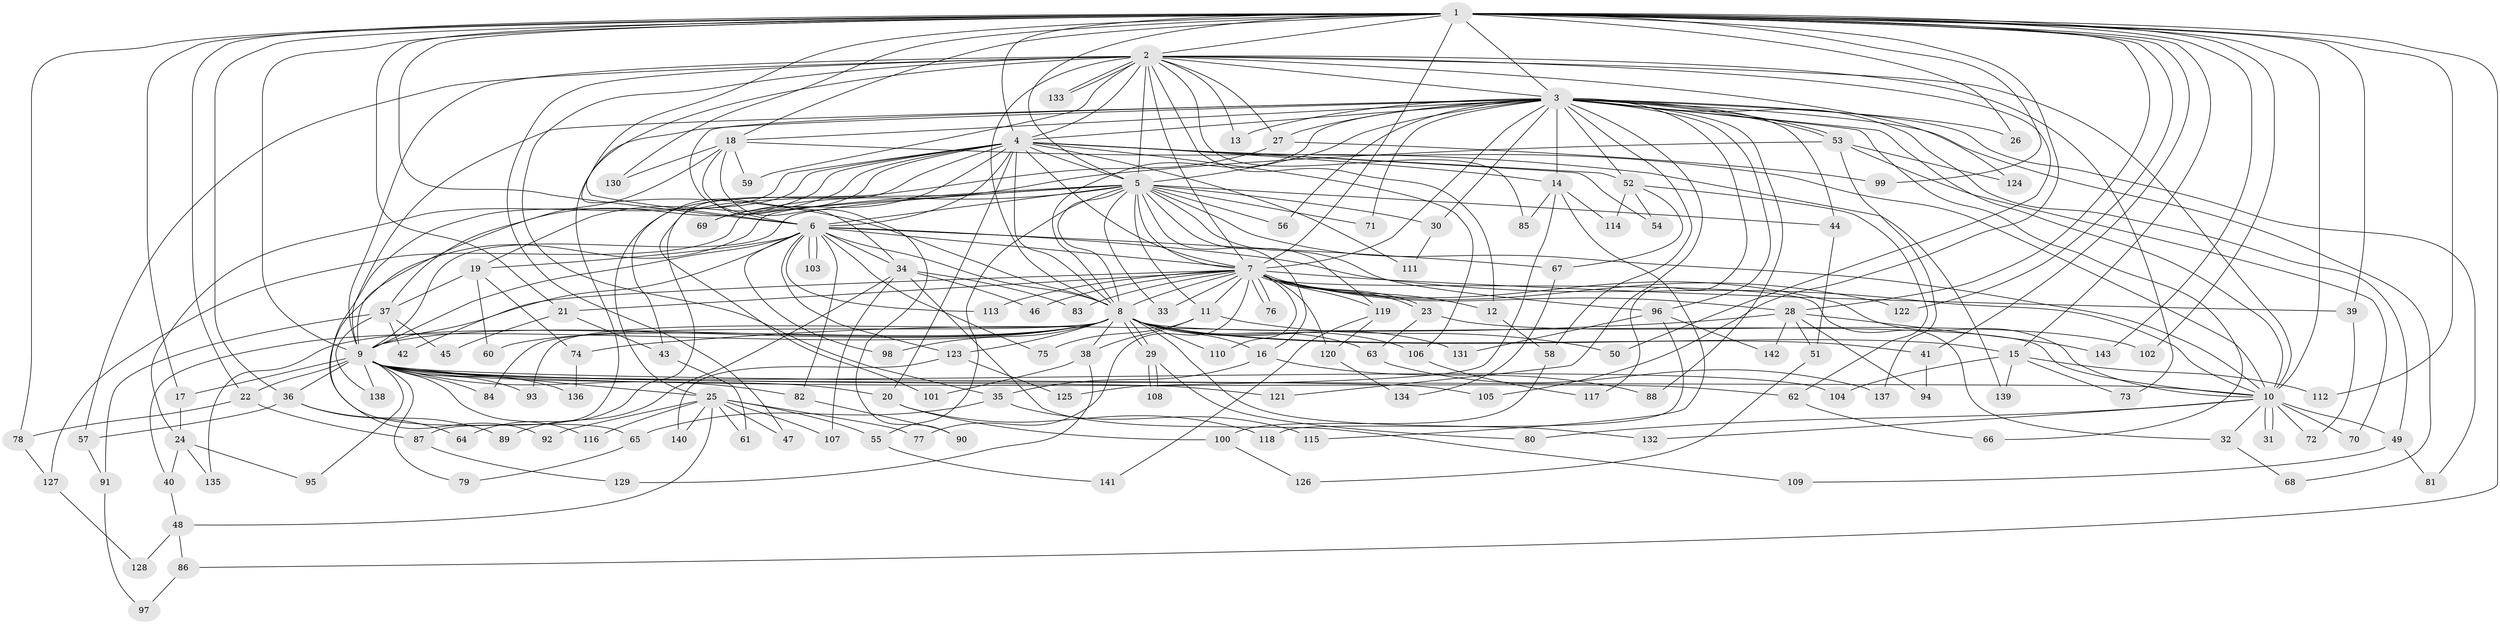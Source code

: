 // Generated by graph-tools (version 1.1) at 2025/34/03/09/25 02:34:50]
// undirected, 143 vertices, 311 edges
graph export_dot {
graph [start="1"]
  node [color=gray90,style=filled];
  1;
  2;
  3;
  4;
  5;
  6;
  7;
  8;
  9;
  10;
  11;
  12;
  13;
  14;
  15;
  16;
  17;
  18;
  19;
  20;
  21;
  22;
  23;
  24;
  25;
  26;
  27;
  28;
  29;
  30;
  31;
  32;
  33;
  34;
  35;
  36;
  37;
  38;
  39;
  40;
  41;
  42;
  43;
  44;
  45;
  46;
  47;
  48;
  49;
  50;
  51;
  52;
  53;
  54;
  55;
  56;
  57;
  58;
  59;
  60;
  61;
  62;
  63;
  64;
  65;
  66;
  67;
  68;
  69;
  70;
  71;
  72;
  73;
  74;
  75;
  76;
  77;
  78;
  79;
  80;
  81;
  82;
  83;
  84;
  85;
  86;
  87;
  88;
  89;
  90;
  91;
  92;
  93;
  94;
  95;
  96;
  97;
  98;
  99;
  100;
  101;
  102;
  103;
  104;
  105;
  106;
  107;
  108;
  109;
  110;
  111;
  112;
  113;
  114;
  115;
  116;
  117;
  118;
  119;
  120;
  121;
  122;
  123;
  124;
  125;
  126;
  127;
  128;
  129;
  130;
  131;
  132;
  133;
  134;
  135;
  136;
  137;
  138;
  139;
  140;
  141;
  142;
  143;
  1 -- 2;
  1 -- 3;
  1 -- 4;
  1 -- 5;
  1 -- 6;
  1 -- 7;
  1 -- 8;
  1 -- 9;
  1 -- 10;
  1 -- 15;
  1 -- 17;
  1 -- 18;
  1 -- 21;
  1 -- 22;
  1 -- 26;
  1 -- 28;
  1 -- 36;
  1 -- 39;
  1 -- 41;
  1 -- 78;
  1 -- 86;
  1 -- 99;
  1 -- 102;
  1 -- 105;
  1 -- 112;
  1 -- 122;
  1 -- 130;
  1 -- 143;
  2 -- 3;
  2 -- 4;
  2 -- 5;
  2 -- 6;
  2 -- 7;
  2 -- 8;
  2 -- 9;
  2 -- 10;
  2 -- 12;
  2 -- 13;
  2 -- 27;
  2 -- 35;
  2 -- 47;
  2 -- 50;
  2 -- 57;
  2 -- 59;
  2 -- 73;
  2 -- 85;
  2 -- 124;
  2 -- 133;
  2 -- 133;
  3 -- 4;
  3 -- 5;
  3 -- 6;
  3 -- 7;
  3 -- 8;
  3 -- 9;
  3 -- 10;
  3 -- 13;
  3 -- 14;
  3 -- 18;
  3 -- 26;
  3 -- 27;
  3 -- 30;
  3 -- 44;
  3 -- 49;
  3 -- 52;
  3 -- 53;
  3 -- 53;
  3 -- 56;
  3 -- 58;
  3 -- 66;
  3 -- 68;
  3 -- 71;
  3 -- 81;
  3 -- 87;
  3 -- 88;
  3 -- 96;
  3 -- 117;
  3 -- 121;
  4 -- 5;
  4 -- 6;
  4 -- 7;
  4 -- 8;
  4 -- 9;
  4 -- 10;
  4 -- 14;
  4 -- 19;
  4 -- 20;
  4 -- 24;
  4 -- 25;
  4 -- 52;
  4 -- 54;
  4 -- 65;
  4 -- 69;
  4 -- 101;
  4 -- 106;
  4 -- 111;
  5 -- 6;
  5 -- 7;
  5 -- 8;
  5 -- 9;
  5 -- 10;
  5 -- 11;
  5 -- 16;
  5 -- 30;
  5 -- 33;
  5 -- 44;
  5 -- 55;
  5 -- 56;
  5 -- 69;
  5 -- 71;
  5 -- 92;
  5 -- 96;
  5 -- 119;
  5 -- 127;
  6 -- 7;
  6 -- 8;
  6 -- 9;
  6 -- 10;
  6 -- 19;
  6 -- 34;
  6 -- 42;
  6 -- 67;
  6 -- 75;
  6 -- 82;
  6 -- 98;
  6 -- 103;
  6 -- 103;
  6 -- 113;
  6 -- 123;
  7 -- 8;
  7 -- 9;
  7 -- 10;
  7 -- 11;
  7 -- 12;
  7 -- 21;
  7 -- 23;
  7 -- 23;
  7 -- 28;
  7 -- 32;
  7 -- 33;
  7 -- 39;
  7 -- 46;
  7 -- 76;
  7 -- 76;
  7 -- 77;
  7 -- 83;
  7 -- 110;
  7 -- 113;
  7 -- 119;
  7 -- 120;
  7 -- 122;
  8 -- 9;
  8 -- 10;
  8 -- 15;
  8 -- 16;
  8 -- 29;
  8 -- 29;
  8 -- 38;
  8 -- 40;
  8 -- 41;
  8 -- 60;
  8 -- 63;
  8 -- 84;
  8 -- 93;
  8 -- 98;
  8 -- 106;
  8 -- 110;
  8 -- 123;
  8 -- 131;
  8 -- 132;
  8 -- 135;
  9 -- 10;
  9 -- 17;
  9 -- 20;
  9 -- 22;
  9 -- 25;
  9 -- 36;
  9 -- 62;
  9 -- 79;
  9 -- 82;
  9 -- 84;
  9 -- 93;
  9 -- 95;
  9 -- 104;
  9 -- 105;
  9 -- 116;
  9 -- 121;
  9 -- 136;
  9 -- 138;
  10 -- 31;
  10 -- 31;
  10 -- 32;
  10 -- 49;
  10 -- 70;
  10 -- 72;
  10 -- 80;
  10 -- 132;
  11 -- 38;
  11 -- 50;
  11 -- 75;
  12 -- 58;
  14 -- 85;
  14 -- 114;
  14 -- 115;
  14 -- 125;
  15 -- 73;
  15 -- 104;
  15 -- 112;
  15 -- 139;
  16 -- 35;
  16 -- 88;
  17 -- 24;
  18 -- 34;
  18 -- 37;
  18 -- 59;
  18 -- 90;
  18 -- 130;
  18 -- 139;
  19 -- 37;
  19 -- 60;
  19 -- 74;
  20 -- 100;
  20 -- 118;
  21 -- 43;
  21 -- 45;
  22 -- 78;
  22 -- 87;
  23 -- 63;
  23 -- 102;
  24 -- 40;
  24 -- 95;
  24 -- 135;
  25 -- 47;
  25 -- 48;
  25 -- 55;
  25 -- 61;
  25 -- 77;
  25 -- 92;
  25 -- 107;
  25 -- 116;
  25 -- 140;
  27 -- 43;
  27 -- 99;
  28 -- 51;
  28 -- 74;
  28 -- 94;
  28 -- 142;
  28 -- 143;
  29 -- 80;
  29 -- 108;
  29 -- 108;
  30 -- 111;
  32 -- 68;
  34 -- 46;
  34 -- 83;
  34 -- 89;
  34 -- 107;
  34 -- 109;
  35 -- 65;
  35 -- 115;
  36 -- 57;
  36 -- 64;
  36 -- 89;
  37 -- 42;
  37 -- 45;
  37 -- 91;
  37 -- 138;
  38 -- 101;
  38 -- 129;
  39 -- 72;
  40 -- 48;
  41 -- 94;
  43 -- 61;
  44 -- 51;
  48 -- 86;
  48 -- 128;
  49 -- 81;
  49 -- 109;
  51 -- 126;
  52 -- 54;
  52 -- 62;
  52 -- 67;
  52 -- 114;
  53 -- 64;
  53 -- 70;
  53 -- 124;
  53 -- 137;
  55 -- 141;
  57 -- 91;
  58 -- 100;
  62 -- 66;
  63 -- 137;
  65 -- 79;
  67 -- 134;
  74 -- 136;
  78 -- 127;
  82 -- 90;
  86 -- 97;
  87 -- 129;
  91 -- 97;
  96 -- 118;
  96 -- 131;
  96 -- 142;
  100 -- 126;
  106 -- 117;
  119 -- 120;
  119 -- 141;
  120 -- 134;
  123 -- 125;
  123 -- 140;
  127 -- 128;
}
